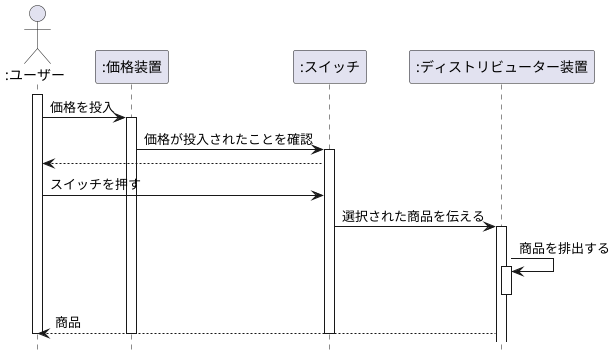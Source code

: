 @startuml
hide footbox
actor ":ユーザー" as user
participant ":価格装置" as device
participant ":スイッチ" as button
participant ":ディストリビューター装置" as distributor

activate user
user -> device :価格を投入
activate device
device -> button :価格が投入されたことを確認
activate button
user <-- button
user -> button :スイッチを押す
button -> distributor :選択された商品を伝える
activate distributor
distributor -> distributor :商品を排出する
activate distributor
deactivate distributor
distributor --> user :商品
deactivate button
deactivate device
deactivate user

@enduml
